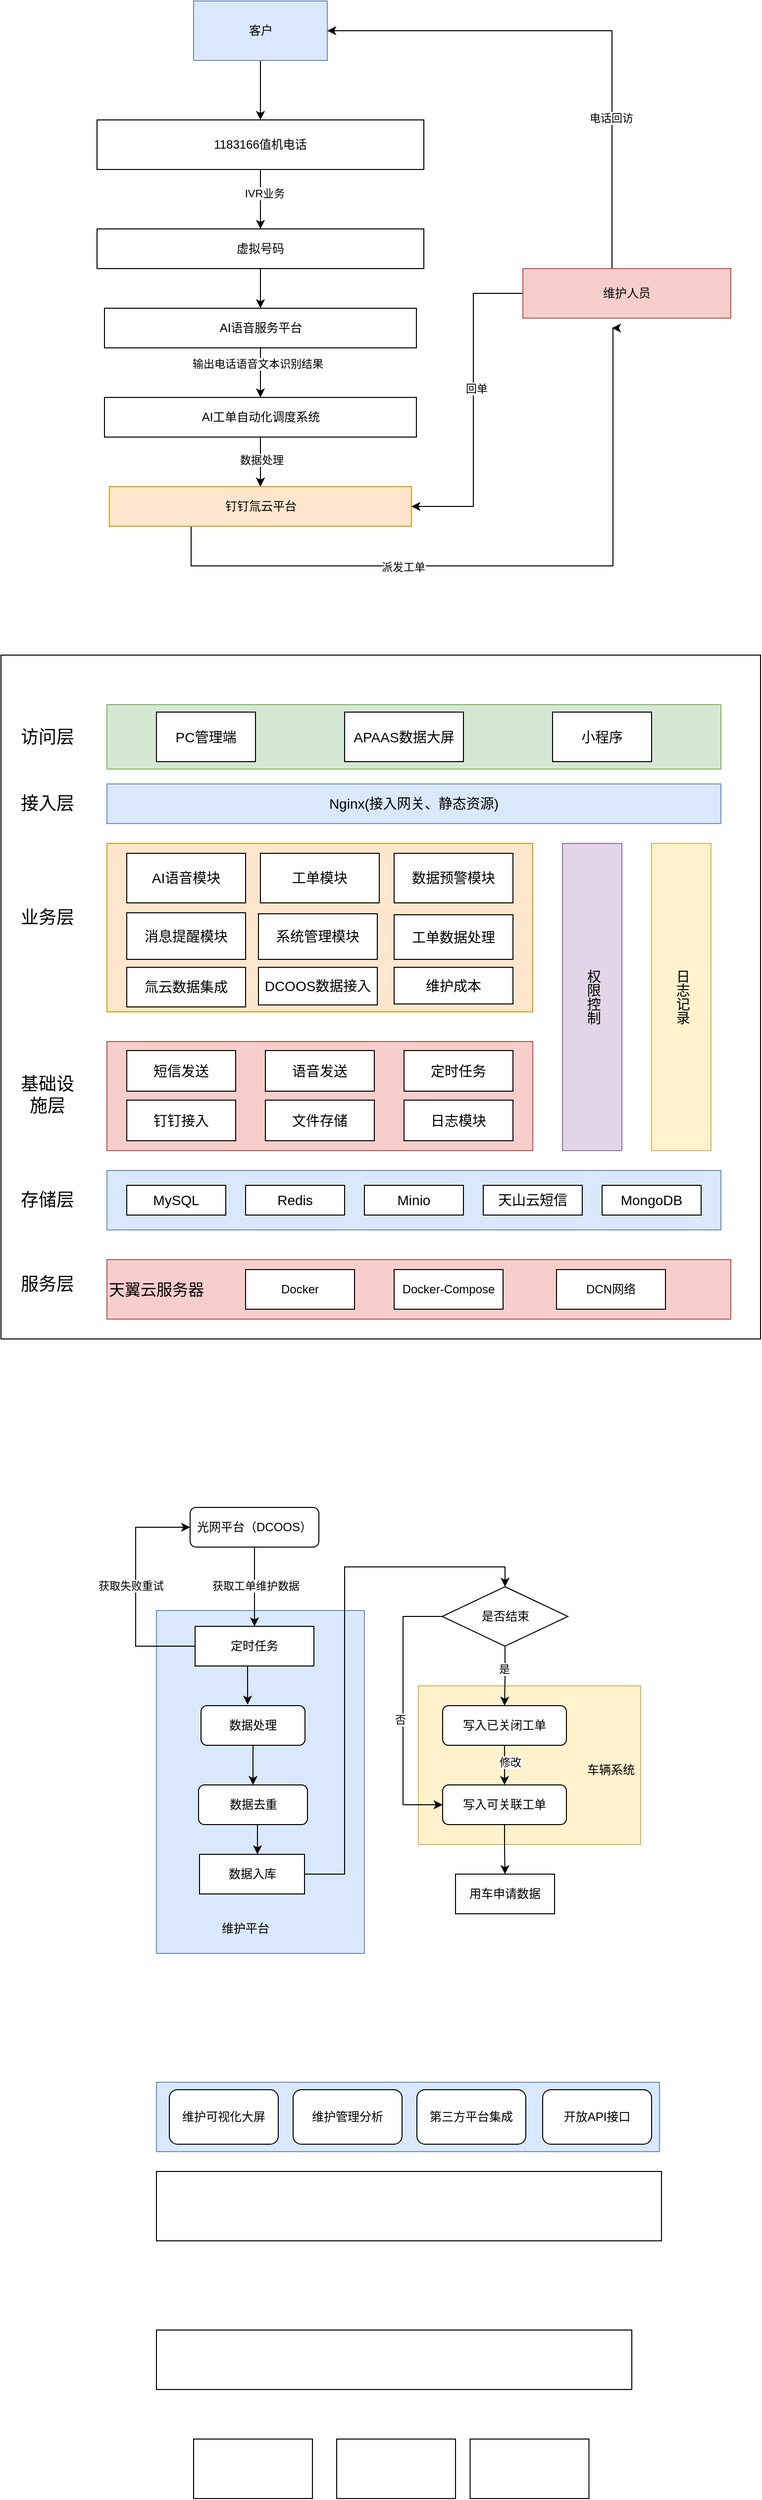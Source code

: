 <mxfile version="28.1.1">
  <diagram name="第 1 页" id="fc2qWwKT_eQD3knXw0V4">
    <mxGraphModel dx="2066" dy="1121" grid="1" gridSize="10" guides="1" tooltips="1" connect="1" arrows="1" fold="1" page="1" pageScale="1" pageWidth="827" pageHeight="1169" math="0" shadow="0">
      <root>
        <mxCell id="0" />
        <mxCell id="1" parent="0" />
        <mxCell id="-fBVtS2RoCw09fAn3Mkb-46" value="" style="rounded=0;whiteSpace=wrap;html=1;fillColor=#dae8fc;strokeColor=#6c8ebf;" parent="1" vertex="1">
          <mxGeometry x="190" y="1674" width="210" height="346" as="geometry" />
        </mxCell>
        <mxCell id="-fBVtS2RoCw09fAn3Mkb-27" value="" style="rounded=0;whiteSpace=wrap;html=1;fillColor=#fff2cc;strokeColor=#d6b656;" parent="1" vertex="1">
          <mxGeometry x="454.5" y="1750" width="224.5" height="160" as="geometry" />
        </mxCell>
        <mxCell id="4X-aNIErhXsaIUGD21-c-82" value="" style="rounded=0;whiteSpace=wrap;html=1;" parent="1" vertex="1">
          <mxGeometry x="33" y="710" width="767" height="690" as="geometry" />
        </mxCell>
        <mxCell id="4X-aNIErhXsaIUGD21-c-5" value="" style="edgeStyle=orthogonalEdgeStyle;rounded=0;orthogonalLoop=1;jettySize=auto;html=1;" parent="1" source="4X-aNIErhXsaIUGD21-c-2" target="4X-aNIErhXsaIUGD21-c-4" edge="1">
          <mxGeometry relative="1" as="geometry" />
        </mxCell>
        <mxCell id="4X-aNIErhXsaIUGD21-c-6" value="IVR业务" style="edgeLabel;html=1;align=center;verticalAlign=middle;resizable=0;points=[];" parent="4X-aNIErhXsaIUGD21-c-5" vertex="1" connectable="0">
          <mxGeometry x="-0.2" y="4" relative="1" as="geometry">
            <mxPoint as="offset" />
          </mxGeometry>
        </mxCell>
        <mxCell id="4X-aNIErhXsaIUGD21-c-2" value="1183166值机电话" style="rounded=0;whiteSpace=wrap;html=1;verticalAlign=middle;" parent="1" vertex="1">
          <mxGeometry x="130" y="170" width="330" height="50" as="geometry" />
        </mxCell>
        <mxCell id="4X-aNIErhXsaIUGD21-c-7" value="" style="edgeStyle=orthogonalEdgeStyle;rounded=0;orthogonalLoop=1;jettySize=auto;html=1;" parent="1" source="4X-aNIErhXsaIUGD21-c-3" target="4X-aNIErhXsaIUGD21-c-2" edge="1">
          <mxGeometry relative="1" as="geometry" />
        </mxCell>
        <mxCell id="4X-aNIErhXsaIUGD21-c-3" value="客户" style="rounded=0;whiteSpace=wrap;html=1;fillColor=#dae8fc;strokeColor=#6c8ebf;" parent="1" vertex="1">
          <mxGeometry x="227.5" y="50" width="135" height="60" as="geometry" />
        </mxCell>
        <mxCell id="4X-aNIErhXsaIUGD21-c-9" value="" style="edgeStyle=orthogonalEdgeStyle;rounded=0;orthogonalLoop=1;jettySize=auto;html=1;" parent="1" source="4X-aNIErhXsaIUGD21-c-4" target="4X-aNIErhXsaIUGD21-c-8" edge="1">
          <mxGeometry relative="1" as="geometry" />
        </mxCell>
        <mxCell id="4X-aNIErhXsaIUGD21-c-4" value="虚拟号码" style="rounded=0;whiteSpace=wrap;html=1;" parent="1" vertex="1">
          <mxGeometry x="130" y="280" width="330" height="40" as="geometry" />
        </mxCell>
        <mxCell id="4X-aNIErhXsaIUGD21-c-13" value="" style="edgeStyle=orthogonalEdgeStyle;rounded=0;orthogonalLoop=1;jettySize=auto;html=1;" parent="1" source="4X-aNIErhXsaIUGD21-c-8" target="4X-aNIErhXsaIUGD21-c-12" edge="1">
          <mxGeometry relative="1" as="geometry" />
        </mxCell>
        <mxCell id="4X-aNIErhXsaIUGD21-c-16" value="输出电话语音文本识别结果" style="edgeLabel;html=1;align=center;verticalAlign=middle;resizable=0;points=[];" parent="4X-aNIErhXsaIUGD21-c-13" vertex="1" connectable="0">
          <mxGeometry x="-0.36" y="-3" relative="1" as="geometry">
            <mxPoint as="offset" />
          </mxGeometry>
        </mxCell>
        <mxCell id="4X-aNIErhXsaIUGD21-c-8" value="AI语音服务平台" style="rounded=0;whiteSpace=wrap;html=1;" parent="1" vertex="1">
          <mxGeometry x="137.5" y="360" width="315" height="40" as="geometry" />
        </mxCell>
        <mxCell id="4X-aNIErhXsaIUGD21-c-15" value="" style="edgeStyle=orthogonalEdgeStyle;rounded=0;orthogonalLoop=1;jettySize=auto;html=1;" parent="1" source="4X-aNIErhXsaIUGD21-c-12" target="4X-aNIErhXsaIUGD21-c-14" edge="1">
          <mxGeometry relative="1" as="geometry" />
        </mxCell>
        <mxCell id="4X-aNIErhXsaIUGD21-c-17" value="" style="edgeStyle=orthogonalEdgeStyle;rounded=0;orthogonalLoop=1;jettySize=auto;html=1;" parent="1" source="4X-aNIErhXsaIUGD21-c-12" target="4X-aNIErhXsaIUGD21-c-14" edge="1">
          <mxGeometry relative="1" as="geometry" />
        </mxCell>
        <mxCell id="4X-aNIErhXsaIUGD21-c-18" value="数据处理" style="edgeLabel;html=1;align=center;verticalAlign=middle;resizable=0;points=[];" parent="4X-aNIErhXsaIUGD21-c-17" vertex="1" connectable="0">
          <mxGeometry x="-0.08" y="1" relative="1" as="geometry">
            <mxPoint as="offset" />
          </mxGeometry>
        </mxCell>
        <mxCell id="4X-aNIErhXsaIUGD21-c-12" value="AI工单自动化调度系统" style="rounded=0;whiteSpace=wrap;html=1;" parent="1" vertex="1">
          <mxGeometry x="137.5" y="450" width="315" height="40" as="geometry" />
        </mxCell>
        <mxCell id="4X-aNIErhXsaIUGD21-c-33" style="edgeStyle=orthogonalEdgeStyle;rounded=0;orthogonalLoop=1;jettySize=auto;html=1;exitX=0.5;exitY=1;exitDx=0;exitDy=0;" parent="1" edge="1">
          <mxGeometry relative="1" as="geometry">
            <mxPoint x="650" y="380" as="targetPoint" />
            <mxPoint x="225" y="580" as="sourcePoint" />
            <Array as="points">
              <mxPoint x="225" y="620" />
              <mxPoint x="651" y="620" />
            </Array>
          </mxGeometry>
        </mxCell>
        <mxCell id="4X-aNIErhXsaIUGD21-c-34" value="派发工单" style="edgeLabel;html=1;align=center;verticalAlign=middle;resizable=0;points=[];" parent="4X-aNIErhXsaIUGD21-c-33" vertex="1" connectable="0">
          <mxGeometry x="-0.281" y="-1" relative="1" as="geometry">
            <mxPoint as="offset" />
          </mxGeometry>
        </mxCell>
        <mxCell id="4X-aNIErhXsaIUGD21-c-14" value="钉钉氚云平台" style="whiteSpace=wrap;html=1;rounded=0;fillColor=#ffe6cc;strokeColor=#d79b00;" parent="1" vertex="1">
          <mxGeometry x="142.5" y="540" width="305" height="40" as="geometry" />
        </mxCell>
        <mxCell id="4X-aNIErhXsaIUGD21-c-21" style="edgeStyle=orthogonalEdgeStyle;rounded=0;orthogonalLoop=1;jettySize=auto;html=1;entryX=1;entryY=0.5;entryDx=0;entryDy=0;" parent="1" source="4X-aNIErhXsaIUGD21-c-20" target="4X-aNIErhXsaIUGD21-c-3" edge="1">
          <mxGeometry relative="1" as="geometry">
            <Array as="points">
              <mxPoint x="650" y="80" />
            </Array>
          </mxGeometry>
        </mxCell>
        <mxCell id="4X-aNIErhXsaIUGD21-c-22" value="电话回访" style="edgeLabel;html=1;align=center;verticalAlign=middle;resizable=0;points=[];" parent="4X-aNIErhXsaIUGD21-c-21" vertex="1" connectable="0">
          <mxGeometry x="-0.421" y="1" relative="1" as="geometry">
            <mxPoint as="offset" />
          </mxGeometry>
        </mxCell>
        <mxCell id="4X-aNIErhXsaIUGD21-c-27" style="edgeStyle=orthogonalEdgeStyle;rounded=0;orthogonalLoop=1;jettySize=auto;html=1;exitX=0;exitY=0.5;exitDx=0;exitDy=0;entryX=1;entryY=0.5;entryDx=0;entryDy=0;" parent="1" source="4X-aNIErhXsaIUGD21-c-20" target="4X-aNIErhXsaIUGD21-c-14" edge="1">
          <mxGeometry relative="1" as="geometry">
            <mxPoint x="560" y="560" as="targetPoint" />
            <Array as="points">
              <mxPoint x="510" y="345" />
              <mxPoint x="510" y="560" />
            </Array>
          </mxGeometry>
        </mxCell>
        <mxCell id="4X-aNIErhXsaIUGD21-c-28" value="回单" style="edgeLabel;html=1;align=center;verticalAlign=middle;resizable=0;points=[];" parent="4X-aNIErhXsaIUGD21-c-27" vertex="1" connectable="0">
          <mxGeometry x="-0.11" y="3" relative="1" as="geometry">
            <mxPoint as="offset" />
          </mxGeometry>
        </mxCell>
        <mxCell id="4X-aNIErhXsaIUGD21-c-20" value="维护人员" style="rounded=0;whiteSpace=wrap;html=1;fillColor=#f8cecc;strokeColor=#b85450;" parent="1" vertex="1">
          <mxGeometry x="560" y="320" width="210" height="50" as="geometry" />
        </mxCell>
        <mxCell id="4X-aNIErhXsaIUGD21-c-36" value="" style="rounded=0;whiteSpace=wrap;html=1;flipH=1;fillColor=#d5e8d4;strokeColor=#82b366;fontSize=14;" parent="1" vertex="1">
          <mxGeometry x="140" y="760" width="620" height="65" as="geometry" />
        </mxCell>
        <mxCell id="4X-aNIErhXsaIUGD21-c-37" value="PC管理端" style="rounded=0;whiteSpace=wrap;html=1;fontSize=14;" parent="1" vertex="1">
          <mxGeometry x="190" y="767.5" width="100" height="50" as="geometry" />
        </mxCell>
        <mxCell id="4X-aNIErhXsaIUGD21-c-38" value="APAAS数据大屏" style="rounded=0;whiteSpace=wrap;html=1;fontSize=14;" parent="1" vertex="1">
          <mxGeometry x="380" y="767.5" width="120" height="50" as="geometry" />
        </mxCell>
        <mxCell id="4X-aNIErhXsaIUGD21-c-39" value="小程序" style="rounded=0;whiteSpace=wrap;html=1;fontSize=14;" parent="1" vertex="1">
          <mxGeometry x="590" y="767.5" width="100" height="50" as="geometry" />
        </mxCell>
        <mxCell id="4X-aNIErhXsaIUGD21-c-40" value="Nginx(接入网关、静态资源)" style="rounded=0;whiteSpace=wrap;html=1;fillColor=#dae8fc;strokeColor=#6c8ebf;fontSize=14;" parent="1" vertex="1">
          <mxGeometry x="140" y="840" width="620" height="40" as="geometry" />
        </mxCell>
        <mxCell id="4X-aNIErhXsaIUGD21-c-42" value="" style="rounded=0;whiteSpace=wrap;html=1;fillColor=#ffe6cc;strokeColor=#d79b00;fontSize=14;" parent="1" vertex="1">
          <mxGeometry x="140" y="900" width="430" height="170" as="geometry" />
        </mxCell>
        <mxCell id="4X-aNIErhXsaIUGD21-c-43" value="AI语音模块" style="rounded=0;whiteSpace=wrap;html=1;fontSize=14;" parent="1" vertex="1">
          <mxGeometry x="160" y="910" width="120" height="50" as="geometry" />
        </mxCell>
        <mxCell id="4X-aNIErhXsaIUGD21-c-44" value="工单模块" style="rounded=0;whiteSpace=wrap;html=1;fontSize=14;" parent="1" vertex="1">
          <mxGeometry x="295" y="910" width="120" height="50" as="geometry" />
        </mxCell>
        <mxCell id="4X-aNIErhXsaIUGD21-c-45" value="系统管理模块" style="rounded=0;whiteSpace=wrap;html=1;fontSize=14;" parent="1" vertex="1">
          <mxGeometry x="293" y="971" width="120" height="46" as="geometry" />
        </mxCell>
        <mxCell id="4X-aNIErhXsaIUGD21-c-48" value="消息提醒模块" style="rounded=0;whiteSpace=wrap;html=1;fontSize=14;" parent="1" vertex="1">
          <mxGeometry x="160" y="970" width="120" height="47" as="geometry" />
        </mxCell>
        <mxCell id="4X-aNIErhXsaIUGD21-c-51" value="" style="rounded=0;whiteSpace=wrap;html=1;fillColor=#f8cecc;strokeColor=#b85450;fontSize=14;" parent="1" vertex="1">
          <mxGeometry x="140" y="1100" width="430" height="110" as="geometry" />
        </mxCell>
        <mxCell id="4X-aNIErhXsaIUGD21-c-52" value="短信发送" style="rounded=0;whiteSpace=wrap;html=1;fontSize=14;" parent="1" vertex="1">
          <mxGeometry x="160" y="1109" width="110" height="41" as="geometry" />
        </mxCell>
        <mxCell id="4X-aNIErhXsaIUGD21-c-53" value="语音发送" style="rounded=0;whiteSpace=wrap;html=1;fontSize=14;" parent="1" vertex="1">
          <mxGeometry x="300" y="1109" width="110" height="41" as="geometry" />
        </mxCell>
        <mxCell id="4X-aNIErhXsaIUGD21-c-54" value="定时任务" style="rounded=0;whiteSpace=wrap;html=1;fontSize=14;" parent="1" vertex="1">
          <mxGeometry x="440" y="1109" width="110" height="41" as="geometry" />
        </mxCell>
        <mxCell id="4X-aNIErhXsaIUGD21-c-55" value="钉钉接入" style="rounded=0;whiteSpace=wrap;html=1;fontSize=14;" parent="1" vertex="1">
          <mxGeometry x="160" y="1159" width="110" height="41" as="geometry" />
        </mxCell>
        <mxCell id="4X-aNIErhXsaIUGD21-c-56" value="文件存储" style="rounded=0;whiteSpace=wrap;html=1;fontSize=14;" parent="1" vertex="1">
          <mxGeometry x="300" y="1159" width="110" height="41" as="geometry" />
        </mxCell>
        <mxCell id="4X-aNIErhXsaIUGD21-c-58" value="日志模块" style="rounded=0;whiteSpace=wrap;html=1;fontSize=14;" parent="1" vertex="1">
          <mxGeometry x="440" y="1159" width="110" height="41" as="geometry" />
        </mxCell>
        <mxCell id="4X-aNIErhXsaIUGD21-c-59" value="权限控制" style="rounded=0;whiteSpace=wrap;html=1;fillColor=#e1d5e7;strokeColor=#9673a6;fontSize=14;textDirection=vertical-lr;" parent="1" vertex="1">
          <mxGeometry x="600" y="900" width="60" height="310" as="geometry" />
        </mxCell>
        <mxCell id="4X-aNIErhXsaIUGD21-c-60" value="日志记录" style="rounded=0;whiteSpace=wrap;html=1;fillColor=#fff2cc;strokeColor=#d6b656;fontSize=14;textDirection=vertical-lr;" parent="1" vertex="1">
          <mxGeometry x="690" y="900" width="60" height="310" as="geometry" />
        </mxCell>
        <mxCell id="4X-aNIErhXsaIUGD21-c-68" value="" style="group;fontSize=14;fillColor=#dae8fc;strokeColor=#6c8ebf;" parent="1" vertex="1" connectable="0">
          <mxGeometry x="140" y="1230" width="620" height="60" as="geometry" />
        </mxCell>
        <mxCell id="4X-aNIErhXsaIUGD21-c-62" value="" style="rounded=0;whiteSpace=wrap;html=1;fillColor=#dae8fc;strokeColor=#6c8ebf;fontSize=14;" parent="4X-aNIErhXsaIUGD21-c-68" vertex="1">
          <mxGeometry width="620" height="60" as="geometry" />
        </mxCell>
        <mxCell id="4X-aNIErhXsaIUGD21-c-63" value="MySQL" style="rounded=0;whiteSpace=wrap;html=1;fontSize=14;" parent="4X-aNIErhXsaIUGD21-c-68" vertex="1">
          <mxGeometry x="20" y="15" width="100" height="30" as="geometry" />
        </mxCell>
        <mxCell id="4X-aNIErhXsaIUGD21-c-64" value="Redis" style="rounded=0;whiteSpace=wrap;html=1;fontSize=14;" parent="4X-aNIErhXsaIUGD21-c-68" vertex="1">
          <mxGeometry x="140" y="15" width="100" height="30" as="geometry" />
        </mxCell>
        <mxCell id="4X-aNIErhXsaIUGD21-c-65" value="Minio" style="rounded=0;whiteSpace=wrap;html=1;fontSize=14;" parent="4X-aNIErhXsaIUGD21-c-68" vertex="1">
          <mxGeometry x="260" y="15" width="100" height="30" as="geometry" />
        </mxCell>
        <mxCell id="4X-aNIErhXsaIUGD21-c-66" value="天山云短信" style="rounded=0;whiteSpace=wrap;html=1;fontSize=14;" parent="4X-aNIErhXsaIUGD21-c-68" vertex="1">
          <mxGeometry x="380" y="15" width="100" height="30" as="geometry" />
        </mxCell>
        <mxCell id="4X-aNIErhXsaIUGD21-c-67" value="MongoDB" style="rounded=0;whiteSpace=wrap;html=1;fontSize=14;" parent="4X-aNIErhXsaIUGD21-c-68" vertex="1">
          <mxGeometry x="500" y="15" width="100" height="30" as="geometry" />
        </mxCell>
        <mxCell id="4X-aNIErhXsaIUGD21-c-69" value="访问层" style="text;html=1;align=center;verticalAlign=middle;whiteSpace=wrap;rounded=0;fontSize=18;" parent="1" vertex="1">
          <mxGeometry x="50" y="777.5" width="60" height="30" as="geometry" />
        </mxCell>
        <mxCell id="4X-aNIErhXsaIUGD21-c-70" value="接入层" style="text;html=1;align=center;verticalAlign=middle;whiteSpace=wrap;rounded=0;fontSize=18;" parent="1" vertex="1">
          <mxGeometry x="50" y="845" width="60" height="30" as="geometry" />
        </mxCell>
        <mxCell id="4X-aNIErhXsaIUGD21-c-71" value="业务层" style="text;html=1;align=center;verticalAlign=middle;whiteSpace=wrap;rounded=0;fontSize=18;" parent="1" vertex="1">
          <mxGeometry x="50" y="960" width="60" height="30" as="geometry" />
        </mxCell>
        <mxCell id="4X-aNIErhXsaIUGD21-c-72" value="基础设施层" style="text;html=1;align=center;verticalAlign=middle;whiteSpace=wrap;rounded=0;fontSize=18;" parent="1" vertex="1">
          <mxGeometry x="50" y="1139" width="60" height="30" as="geometry" />
        </mxCell>
        <mxCell id="4X-aNIErhXsaIUGD21-c-73" value="存储层" style="text;html=1;align=center;verticalAlign=middle;whiteSpace=wrap;rounded=0;fontSize=18;" parent="1" vertex="1">
          <mxGeometry x="50" y="1245" width="60" height="30" as="geometry" />
        </mxCell>
        <mxCell id="4X-aNIErhXsaIUGD21-c-75" value="天翼云服务器" style="rounded=0;whiteSpace=wrap;html=1;fillColor=#f8cecc;strokeColor=#b85450;align=left;fontSize=16;" parent="1" vertex="1">
          <mxGeometry x="140" y="1320" width="630" height="60" as="geometry" />
        </mxCell>
        <mxCell id="4X-aNIErhXsaIUGD21-c-76" value="服务层" style="text;html=1;align=center;verticalAlign=middle;whiteSpace=wrap;rounded=0;fontSize=18;" parent="1" vertex="1">
          <mxGeometry x="50" y="1330" width="60" height="30" as="geometry" />
        </mxCell>
        <mxCell id="4X-aNIErhXsaIUGD21-c-77" value="Docker" style="rounded=0;whiteSpace=wrap;html=1;" parent="1" vertex="1">
          <mxGeometry x="280" y="1330" width="110" height="40" as="geometry" />
        </mxCell>
        <mxCell id="4X-aNIErhXsaIUGD21-c-78" value="Docker-Compose" style="rounded=0;whiteSpace=wrap;html=1;" parent="1" vertex="1">
          <mxGeometry x="430" y="1330" width="110" height="40" as="geometry" />
        </mxCell>
        <mxCell id="4X-aNIErhXsaIUGD21-c-79" value="DCN网络" style="rounded=0;whiteSpace=wrap;html=1;" parent="1" vertex="1">
          <mxGeometry x="594" y="1330" width="110" height="40" as="geometry" />
        </mxCell>
        <mxCell id="-fBVtS2RoCw09fAn3Mkb-1" value="数据预警模块" style="rounded=0;whiteSpace=wrap;html=1;fontSize=14;" parent="1" vertex="1">
          <mxGeometry x="430" y="910" width="120" height="50" as="geometry" />
        </mxCell>
        <mxCell id="-fBVtS2RoCw09fAn3Mkb-2" value="工单数据处理" style="rounded=0;whiteSpace=wrap;html=1;fontSize=14;" parent="1" vertex="1">
          <mxGeometry x="430" y="972" width="120" height="45" as="geometry" />
        </mxCell>
        <mxCell id="-fBVtS2RoCw09fAn3Mkb-7" style="edgeStyle=orthogonalEdgeStyle;rounded=0;orthogonalLoop=1;jettySize=auto;html=1;exitX=0;exitY=0.5;exitDx=0;exitDy=0;entryX=0;entryY=0.5;entryDx=0;entryDy=0;" parent="1" source="-fBVtS2RoCw09fAn3Mkb-3" target="-fBVtS2RoCw09fAn3Mkb-4" edge="1">
          <mxGeometry relative="1" as="geometry">
            <Array as="points">
              <mxPoint x="169" y="1710" />
              <mxPoint x="169" y="1590" />
            </Array>
          </mxGeometry>
        </mxCell>
        <mxCell id="-fBVtS2RoCw09fAn3Mkb-8" value="获取失败重试" style="edgeLabel;html=1;align=center;verticalAlign=middle;resizable=0;points=[];" parent="-fBVtS2RoCw09fAn3Mkb-7" vertex="1" connectable="0">
          <mxGeometry x="0.03" y="5" relative="1" as="geometry">
            <mxPoint as="offset" />
          </mxGeometry>
        </mxCell>
        <mxCell id="-fBVtS2RoCw09fAn3Mkb-3" value="定时任务" style="rounded=0;whiteSpace=wrap;html=1;" parent="1" vertex="1">
          <mxGeometry x="229" y="1690" width="120" height="40" as="geometry" />
        </mxCell>
        <mxCell id="-fBVtS2RoCw09fAn3Mkb-5" style="edgeStyle=orthogonalEdgeStyle;rounded=0;orthogonalLoop=1;jettySize=auto;html=1;exitX=0.5;exitY=1;exitDx=0;exitDy=0;entryX=0.5;entryY=0;entryDx=0;entryDy=0;" parent="1" source="-fBVtS2RoCw09fAn3Mkb-4" target="-fBVtS2RoCw09fAn3Mkb-3" edge="1">
          <mxGeometry relative="1" as="geometry" />
        </mxCell>
        <mxCell id="-fBVtS2RoCw09fAn3Mkb-6" value="获取工单维护数据" style="edgeLabel;html=1;align=center;verticalAlign=middle;resizable=0;points=[];" parent="-fBVtS2RoCw09fAn3Mkb-5" vertex="1" connectable="0">
          <mxGeometry x="-0.025" y="1" relative="1" as="geometry">
            <mxPoint as="offset" />
          </mxGeometry>
        </mxCell>
        <mxCell id="-fBVtS2RoCw09fAn3Mkb-4" value="光网平台（DCOOS）" style="rounded=1;whiteSpace=wrap;html=1;" parent="1" vertex="1">
          <mxGeometry x="224" y="1570" width="130" height="40" as="geometry" />
        </mxCell>
        <mxCell id="-fBVtS2RoCw09fAn3Mkb-12" style="edgeStyle=orthogonalEdgeStyle;rounded=0;orthogonalLoop=1;jettySize=auto;html=1;exitX=0.5;exitY=1;exitDx=0;exitDy=0;entryX=0.5;entryY=0;entryDx=0;entryDy=0;" parent="1" source="-fBVtS2RoCw09fAn3Mkb-9" target="-fBVtS2RoCw09fAn3Mkb-11" edge="1">
          <mxGeometry relative="1" as="geometry" />
        </mxCell>
        <mxCell id="-fBVtS2RoCw09fAn3Mkb-9" value="数据处理" style="rounded=1;whiteSpace=wrap;html=1;" parent="1" vertex="1">
          <mxGeometry x="235" y="1770" width="105" height="40" as="geometry" />
        </mxCell>
        <mxCell id="-fBVtS2RoCw09fAn3Mkb-10" style="edgeStyle=orthogonalEdgeStyle;rounded=0;orthogonalLoop=1;jettySize=auto;html=1;exitX=0.5;exitY=1;exitDx=0;exitDy=0;entryX=0.448;entryY=-0.025;entryDx=0;entryDy=0;entryPerimeter=0;" parent="1" source="-fBVtS2RoCw09fAn3Mkb-3" target="-fBVtS2RoCw09fAn3Mkb-9" edge="1">
          <mxGeometry relative="1" as="geometry" />
        </mxCell>
        <mxCell id="-fBVtS2RoCw09fAn3Mkb-14" style="edgeStyle=orthogonalEdgeStyle;rounded=0;orthogonalLoop=1;jettySize=auto;html=1;exitX=0.5;exitY=1;exitDx=0;exitDy=0;" parent="1" source="-fBVtS2RoCw09fAn3Mkb-11" edge="1">
          <mxGeometry relative="1" as="geometry">
            <mxPoint x="292" y="1920" as="targetPoint" />
          </mxGeometry>
        </mxCell>
        <mxCell id="-fBVtS2RoCw09fAn3Mkb-11" value="数据去重" style="rounded=1;whiteSpace=wrap;html=1;" parent="1" vertex="1">
          <mxGeometry x="232.5" y="1850" width="110" height="40" as="geometry" />
        </mxCell>
        <mxCell id="-fBVtS2RoCw09fAn3Mkb-49" style="edgeStyle=orthogonalEdgeStyle;rounded=0;orthogonalLoop=1;jettySize=auto;html=1;exitX=1;exitY=0.5;exitDx=0;exitDy=0;entryX=0.5;entryY=0;entryDx=0;entryDy=0;" parent="1" source="-fBVtS2RoCw09fAn3Mkb-15" target="-fBVtS2RoCw09fAn3Mkb-16" edge="1">
          <mxGeometry relative="1" as="geometry">
            <Array as="points">
              <mxPoint x="380" y="1940" />
              <mxPoint x="380" y="1630" />
              <mxPoint x="542" y="1630" />
            </Array>
          </mxGeometry>
        </mxCell>
        <mxCell id="-fBVtS2RoCw09fAn3Mkb-15" value="数据入库" style="rounded=0;whiteSpace=wrap;html=1;" parent="1" vertex="1">
          <mxGeometry x="233.5" y="1920" width="106" height="40" as="geometry" />
        </mxCell>
        <mxCell id="-fBVtS2RoCw09fAn3Mkb-30" style="edgeStyle=orthogonalEdgeStyle;rounded=0;orthogonalLoop=1;jettySize=auto;html=1;exitX=0;exitY=0.5;exitDx=0;exitDy=0;" parent="1" source="-fBVtS2RoCw09fAn3Mkb-16" target="-fBVtS2RoCw09fAn3Mkb-28" edge="1">
          <mxGeometry relative="1" as="geometry">
            <Array as="points">
              <mxPoint x="439" y="1680" />
              <mxPoint x="439" y="1870" />
            </Array>
          </mxGeometry>
        </mxCell>
        <mxCell id="-fBVtS2RoCw09fAn3Mkb-31" value="是" style="edgeLabel;html=1;align=center;verticalAlign=middle;resizable=0;points=[];" parent="-fBVtS2RoCw09fAn3Mkb-30" vertex="1" connectable="0">
          <mxGeometry x="0.056" y="-3" relative="1" as="geometry">
            <mxPoint y="1" as="offset" />
          </mxGeometry>
        </mxCell>
        <mxCell id="-fBVtS2RoCw09fAn3Mkb-38" value="否" style="edgeLabel;html=1;align=center;verticalAlign=middle;resizable=0;points=[];" parent="-fBVtS2RoCw09fAn3Mkb-30" vertex="1" connectable="0">
          <mxGeometry x="0.061" y="-3" relative="1" as="geometry">
            <mxPoint as="offset" />
          </mxGeometry>
        </mxCell>
        <mxCell id="-fBVtS2RoCw09fAn3Mkb-41" style="edgeStyle=orthogonalEdgeStyle;rounded=0;orthogonalLoop=1;jettySize=auto;html=1;exitX=0.5;exitY=1;exitDx=0;exitDy=0;" parent="1" source="-fBVtS2RoCw09fAn3Mkb-16" target="-fBVtS2RoCw09fAn3Mkb-35" edge="1">
          <mxGeometry relative="1" as="geometry" />
        </mxCell>
        <mxCell id="-fBVtS2RoCw09fAn3Mkb-45" value="是" style="edgeLabel;html=1;align=center;verticalAlign=middle;resizable=0;points=[];" parent="-fBVtS2RoCw09fAn3Mkb-41" vertex="1" connectable="0">
          <mxGeometry x="-0.24" y="-1" relative="1" as="geometry">
            <mxPoint as="offset" />
          </mxGeometry>
        </mxCell>
        <mxCell id="-fBVtS2RoCw09fAn3Mkb-16" value="是否结束" style="rhombus;whiteSpace=wrap;html=1;" parent="1" vertex="1">
          <mxGeometry x="478.5" y="1650" width="127" height="60" as="geometry" />
        </mxCell>
        <mxCell id="-fBVtS2RoCw09fAn3Mkb-20" value="用车申请数据" style="rounded=0;whiteSpace=wrap;html=1;" parent="1" vertex="1">
          <mxGeometry x="492" y="1940" width="100" height="40" as="geometry" />
        </mxCell>
        <mxCell id="-fBVtS2RoCw09fAn3Mkb-44" style="edgeStyle=orthogonalEdgeStyle;rounded=0;orthogonalLoop=1;jettySize=auto;html=1;exitX=0.5;exitY=1;exitDx=0;exitDy=0;" parent="1" source="-fBVtS2RoCw09fAn3Mkb-28" target="-fBVtS2RoCw09fAn3Mkb-20" edge="1">
          <mxGeometry relative="1" as="geometry" />
        </mxCell>
        <mxCell id="-fBVtS2RoCw09fAn3Mkb-28" value="写入可关联工单" style="rounded=1;whiteSpace=wrap;html=1;" parent="1" vertex="1">
          <mxGeometry x="479" y="1850" width="125" height="40" as="geometry" />
        </mxCell>
        <mxCell id="-fBVtS2RoCw09fAn3Mkb-39" style="edgeStyle=orthogonalEdgeStyle;rounded=0;orthogonalLoop=1;jettySize=auto;html=1;exitX=0.5;exitY=1;exitDx=0;exitDy=0;entryX=0.5;entryY=0;entryDx=0;entryDy=0;" parent="1" source="-fBVtS2RoCw09fAn3Mkb-35" target="-fBVtS2RoCw09fAn3Mkb-28" edge="1">
          <mxGeometry relative="1" as="geometry" />
        </mxCell>
        <mxCell id="-fBVtS2RoCw09fAn3Mkb-40" value="修改" style="edgeLabel;html=1;align=center;verticalAlign=middle;resizable=0;points=[];" parent="-fBVtS2RoCw09fAn3Mkb-39" vertex="1" connectable="0">
          <mxGeometry x="-0.15" y="5" relative="1" as="geometry">
            <mxPoint as="offset" />
          </mxGeometry>
        </mxCell>
        <mxCell id="-fBVtS2RoCw09fAn3Mkb-35" value="写入已关闭工单" style="rounded=1;whiteSpace=wrap;html=1;" parent="1" vertex="1">
          <mxGeometry x="479" y="1770" width="125" height="40" as="geometry" />
        </mxCell>
        <mxCell id="-fBVtS2RoCw09fAn3Mkb-42" value="车辆系统" style="text;html=1;align=center;verticalAlign=middle;whiteSpace=wrap;rounded=0;" parent="1" vertex="1">
          <mxGeometry x="619" y="1820" width="60" height="30" as="geometry" />
        </mxCell>
        <mxCell id="-fBVtS2RoCw09fAn3Mkb-48" value="维护平台" style="text;html=1;align=center;verticalAlign=middle;whiteSpace=wrap;rounded=0;" parent="1" vertex="1">
          <mxGeometry x="250" y="1980" width="60" height="30" as="geometry" />
        </mxCell>
        <mxCell id="_9u2cvtoZSCxlwE1ztmI-1" value="" style="rounded=0;whiteSpace=wrap;html=1;fillColor=#dae8fc;strokeColor=#6c8ebf;" vertex="1" parent="1">
          <mxGeometry x="190" y="2150" width="508" height="70" as="geometry" />
        </mxCell>
        <mxCell id="_9u2cvtoZSCxlwE1ztmI-2" value="" style="rounded=0;whiteSpace=wrap;html=1;" vertex="1" parent="1">
          <mxGeometry x="227.5" y="2510" width="120" height="60" as="geometry" />
        </mxCell>
        <mxCell id="_9u2cvtoZSCxlwE1ztmI-3" value="" style="rounded=0;whiteSpace=wrap;html=1;" vertex="1" parent="1">
          <mxGeometry x="372" y="2510" width="120" height="60" as="geometry" />
        </mxCell>
        <mxCell id="_9u2cvtoZSCxlwE1ztmI-4" value="" style="rounded=0;whiteSpace=wrap;html=1;" vertex="1" parent="1">
          <mxGeometry x="506.75" y="2510" width="120" height="60" as="geometry" />
        </mxCell>
        <mxCell id="_9u2cvtoZSCxlwE1ztmI-5" value="" style="rounded=0;whiteSpace=wrap;html=1;" vertex="1" parent="1">
          <mxGeometry x="190" y="2240" width="510" height="70" as="geometry" />
        </mxCell>
        <mxCell id="_9u2cvtoZSCxlwE1ztmI-6" value="" style="rounded=0;whiteSpace=wrap;html=1;" vertex="1" parent="1">
          <mxGeometry x="190" y="2400" width="480" height="60" as="geometry" />
        </mxCell>
        <mxCell id="_9u2cvtoZSCxlwE1ztmI-7" value="维护可视化大屏" style="rounded=1;whiteSpace=wrap;html=1;" vertex="1" parent="1">
          <mxGeometry x="203" y="2157.5" width="110" height="55" as="geometry" />
        </mxCell>
        <mxCell id="_9u2cvtoZSCxlwE1ztmI-9" value="维护管理分析" style="rounded=1;whiteSpace=wrap;html=1;" vertex="1" parent="1">
          <mxGeometry x="328" y="2157.5" width="110" height="55" as="geometry" />
        </mxCell>
        <mxCell id="_9u2cvtoZSCxlwE1ztmI-10" value="第三方平台集成" style="rounded=1;whiteSpace=wrap;html=1;" vertex="1" parent="1">
          <mxGeometry x="453" y="2157.5" width="110" height="55" as="geometry" />
        </mxCell>
        <mxCell id="_9u2cvtoZSCxlwE1ztmI-11" value="开放API接口" style="rounded=1;whiteSpace=wrap;html=1;" vertex="1" parent="1">
          <mxGeometry x="580" y="2157.5" width="110" height="55" as="geometry" />
        </mxCell>
        <mxCell id="_9u2cvtoZSCxlwE1ztmI-12" value="氚云数据集成" style="rounded=0;whiteSpace=wrap;html=1;fontSize=14;" vertex="1" parent="1">
          <mxGeometry x="160" y="1025" width="120" height="40" as="geometry" />
        </mxCell>
        <mxCell id="_9u2cvtoZSCxlwE1ztmI-13" value="DCOOS数据接入" style="rounded=0;whiteSpace=wrap;html=1;fontSize=14;" vertex="1" parent="1">
          <mxGeometry x="293" y="1025" width="120" height="38" as="geometry" />
        </mxCell>
        <mxCell id="_9u2cvtoZSCxlwE1ztmI-14" value="维护成本" style="rounded=0;whiteSpace=wrap;html=1;fontSize=14;" vertex="1" parent="1">
          <mxGeometry x="430" y="1025" width="120" height="37" as="geometry" />
        </mxCell>
      </root>
    </mxGraphModel>
  </diagram>
</mxfile>
